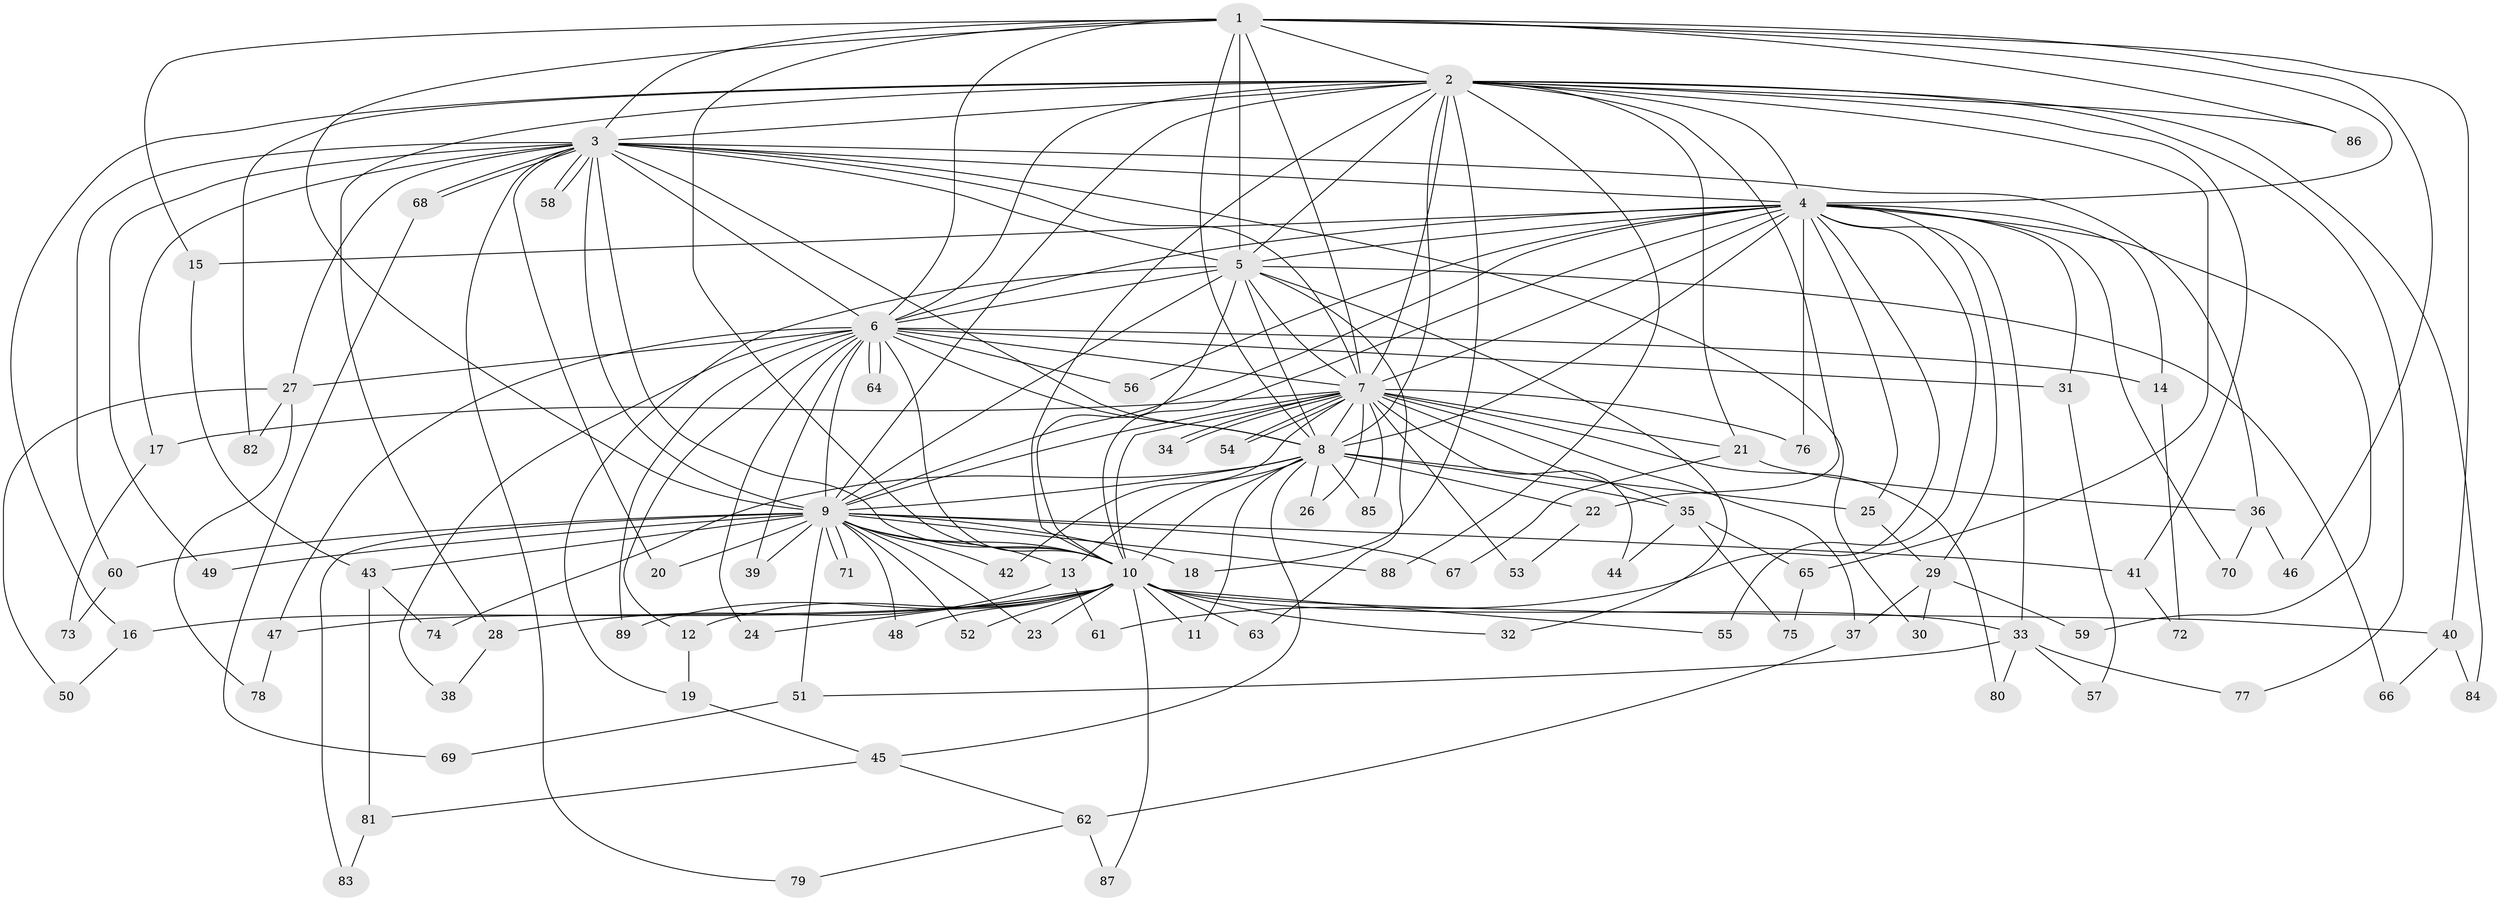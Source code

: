 // coarse degree distribution, {12: 0.030303030303030304, 20: 0.030303030303030304, 19: 0.045454545454545456, 17: 0.015151515151515152, 26: 0.015151515151515152, 22: 0.015151515151515152, 2: 0.45454545454545453, 3: 0.24242424242424243, 4: 0.09090909090909091, 5: 0.030303030303030304, 6: 0.030303030303030304}
// Generated by graph-tools (version 1.1) at 2025/23/03/03/25 07:23:37]
// undirected, 89 vertices, 203 edges
graph export_dot {
graph [start="1"]
  node [color=gray90,style=filled];
  1;
  2;
  3;
  4;
  5;
  6;
  7;
  8;
  9;
  10;
  11;
  12;
  13;
  14;
  15;
  16;
  17;
  18;
  19;
  20;
  21;
  22;
  23;
  24;
  25;
  26;
  27;
  28;
  29;
  30;
  31;
  32;
  33;
  34;
  35;
  36;
  37;
  38;
  39;
  40;
  41;
  42;
  43;
  44;
  45;
  46;
  47;
  48;
  49;
  50;
  51;
  52;
  53;
  54;
  55;
  56;
  57;
  58;
  59;
  60;
  61;
  62;
  63;
  64;
  65;
  66;
  67;
  68;
  69;
  70;
  71;
  72;
  73;
  74;
  75;
  76;
  77;
  78;
  79;
  80;
  81;
  82;
  83;
  84;
  85;
  86;
  87;
  88;
  89;
  1 -- 2;
  1 -- 3;
  1 -- 4;
  1 -- 5;
  1 -- 6;
  1 -- 7;
  1 -- 8;
  1 -- 9;
  1 -- 10;
  1 -- 15;
  1 -- 40;
  1 -- 46;
  1 -- 86;
  2 -- 3;
  2 -- 4;
  2 -- 5;
  2 -- 6;
  2 -- 7;
  2 -- 8;
  2 -- 9;
  2 -- 10;
  2 -- 16;
  2 -- 18;
  2 -- 21;
  2 -- 22;
  2 -- 28;
  2 -- 41;
  2 -- 65;
  2 -- 77;
  2 -- 82;
  2 -- 84;
  2 -- 86;
  2 -- 88;
  3 -- 4;
  3 -- 5;
  3 -- 6;
  3 -- 7;
  3 -- 8;
  3 -- 9;
  3 -- 10;
  3 -- 17;
  3 -- 20;
  3 -- 27;
  3 -- 30;
  3 -- 36;
  3 -- 49;
  3 -- 58;
  3 -- 58;
  3 -- 60;
  3 -- 68;
  3 -- 68;
  3 -- 79;
  4 -- 5;
  4 -- 6;
  4 -- 7;
  4 -- 8;
  4 -- 9;
  4 -- 10;
  4 -- 14;
  4 -- 15;
  4 -- 25;
  4 -- 29;
  4 -- 31;
  4 -- 33;
  4 -- 55;
  4 -- 56;
  4 -- 59;
  4 -- 61;
  4 -- 70;
  4 -- 76;
  5 -- 6;
  5 -- 7;
  5 -- 8;
  5 -- 9;
  5 -- 10;
  5 -- 19;
  5 -- 32;
  5 -- 63;
  5 -- 66;
  6 -- 7;
  6 -- 8;
  6 -- 9;
  6 -- 10;
  6 -- 12;
  6 -- 14;
  6 -- 24;
  6 -- 27;
  6 -- 31;
  6 -- 38;
  6 -- 39;
  6 -- 47;
  6 -- 56;
  6 -- 64;
  6 -- 64;
  6 -- 89;
  7 -- 8;
  7 -- 9;
  7 -- 10;
  7 -- 17;
  7 -- 21;
  7 -- 26;
  7 -- 34;
  7 -- 34;
  7 -- 35;
  7 -- 37;
  7 -- 42;
  7 -- 44;
  7 -- 53;
  7 -- 54;
  7 -- 54;
  7 -- 76;
  7 -- 80;
  7 -- 85;
  8 -- 9;
  8 -- 10;
  8 -- 11;
  8 -- 13;
  8 -- 22;
  8 -- 25;
  8 -- 26;
  8 -- 35;
  8 -- 45;
  8 -- 74;
  8 -- 85;
  9 -- 10;
  9 -- 13;
  9 -- 18;
  9 -- 20;
  9 -- 23;
  9 -- 39;
  9 -- 41;
  9 -- 42;
  9 -- 43;
  9 -- 48;
  9 -- 49;
  9 -- 51;
  9 -- 52;
  9 -- 60;
  9 -- 67;
  9 -- 71;
  9 -- 71;
  9 -- 83;
  9 -- 88;
  10 -- 11;
  10 -- 12;
  10 -- 16;
  10 -- 23;
  10 -- 24;
  10 -- 32;
  10 -- 33;
  10 -- 40;
  10 -- 47;
  10 -- 48;
  10 -- 52;
  10 -- 55;
  10 -- 63;
  10 -- 87;
  10 -- 89;
  12 -- 19;
  13 -- 28;
  13 -- 61;
  14 -- 72;
  15 -- 43;
  16 -- 50;
  17 -- 73;
  19 -- 45;
  21 -- 36;
  21 -- 67;
  22 -- 53;
  25 -- 29;
  27 -- 50;
  27 -- 78;
  27 -- 82;
  28 -- 38;
  29 -- 30;
  29 -- 37;
  29 -- 59;
  31 -- 57;
  33 -- 51;
  33 -- 57;
  33 -- 77;
  33 -- 80;
  35 -- 44;
  35 -- 65;
  35 -- 75;
  36 -- 46;
  36 -- 70;
  37 -- 62;
  40 -- 66;
  40 -- 84;
  41 -- 72;
  43 -- 74;
  43 -- 81;
  45 -- 62;
  45 -- 81;
  47 -- 78;
  51 -- 69;
  60 -- 73;
  62 -- 79;
  62 -- 87;
  65 -- 75;
  68 -- 69;
  81 -- 83;
}
